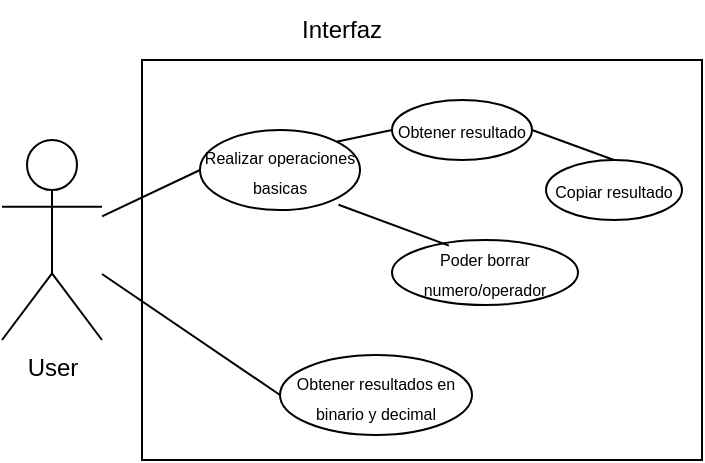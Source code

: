<mxfile version="26.2.13">
  <diagram name="Página-1" id="y5uLng2kR1ERyr-JflfZ">
    <mxGraphModel dx="416" dy="230" grid="1" gridSize="10" guides="1" tooltips="1" connect="1" arrows="1" fold="1" page="1" pageScale="1" pageWidth="827" pageHeight="1169" math="0" shadow="0">
      <root>
        <mxCell id="0" />
        <mxCell id="1" parent="0" />
        <mxCell id="jgDu9cqlPAwIU_Qhh47--1" value="User" style="shape=umlActor;verticalLabelPosition=bottom;verticalAlign=top;html=1;outlineConnect=0;" vertex="1" parent="1">
          <mxGeometry x="170" y="200" width="50" height="100" as="geometry" />
        </mxCell>
        <mxCell id="jgDu9cqlPAwIU_Qhh47--2" value="" style="rounded=0;whiteSpace=wrap;html=1;movable=0;resizable=0;rotatable=0;deletable=0;editable=0;locked=1;connectable=0;" vertex="1" parent="1">
          <mxGeometry x="240" y="160" width="280" height="200" as="geometry" />
        </mxCell>
        <mxCell id="jgDu9cqlPAwIU_Qhh47--3" value="Interfaz" style="text;html=1;align=center;verticalAlign=middle;whiteSpace=wrap;rounded=0;" vertex="1" parent="1">
          <mxGeometry x="300" y="130" width="80" height="30" as="geometry" />
        </mxCell>
        <mxCell id="jgDu9cqlPAwIU_Qhh47--4" value="&lt;font style=&quot;font-size: 8px;&quot;&gt;Realizar operaciones basicas&lt;/font&gt;" style="ellipse;whiteSpace=wrap;html=1;" vertex="1" parent="1">
          <mxGeometry x="269" y="195" width="80" height="40" as="geometry" />
        </mxCell>
        <mxCell id="jgDu9cqlPAwIU_Qhh47--5" value="&lt;font style=&quot;font-size: 8px;&quot;&gt;Poder borrar numero/operador&lt;/font&gt;" style="ellipse;whiteSpace=wrap;html=1;" vertex="1" parent="1">
          <mxGeometry x="365" y="250" width="93" height="32.5" as="geometry" />
        </mxCell>
        <mxCell id="jgDu9cqlPAwIU_Qhh47--7" value="&lt;font style=&quot;font-size: 8px;&quot;&gt;Obtener resultados en binario y decimal&lt;/font&gt;" style="ellipse;whiteSpace=wrap;html=1;" vertex="1" parent="1">
          <mxGeometry x="309" y="307.5" width="96" height="40" as="geometry" />
        </mxCell>
        <mxCell id="jgDu9cqlPAwIU_Qhh47--8" value="" style="endArrow=none;html=1;rounded=0;entryX=0;entryY=0.5;entryDx=0;entryDy=0;" edge="1" parent="1" source="jgDu9cqlPAwIU_Qhh47--1" target="jgDu9cqlPAwIU_Qhh47--4">
          <mxGeometry width="50" height="50" relative="1" as="geometry">
            <mxPoint x="250" y="280" as="sourcePoint" />
            <mxPoint x="300" y="230" as="targetPoint" />
          </mxGeometry>
        </mxCell>
        <mxCell id="jgDu9cqlPAwIU_Qhh47--11" value="" style="endArrow=none;html=1;rounded=0;entryX=0;entryY=0.5;entryDx=0;entryDy=0;" edge="1" parent="1" source="jgDu9cqlPAwIU_Qhh47--1" target="jgDu9cqlPAwIU_Qhh47--7">
          <mxGeometry width="50" height="50" relative="1" as="geometry">
            <mxPoint x="230" y="260" as="sourcePoint" />
            <mxPoint x="304" y="260" as="targetPoint" />
          </mxGeometry>
        </mxCell>
        <mxCell id="jgDu9cqlPAwIU_Qhh47--12" value="&lt;font style=&quot;font-size: 8px;&quot;&gt;Copiar resultado&lt;/font&gt;" style="ellipse;whiteSpace=wrap;html=1;" vertex="1" parent="1">
          <mxGeometry x="442" y="210" width="68" height="30" as="geometry" />
        </mxCell>
        <mxCell id="jgDu9cqlPAwIU_Qhh47--14" value="" style="endArrow=none;html=1;rounded=0;entryX=1;entryY=0;entryDx=0;entryDy=0;exitX=0;exitY=0.5;exitDx=0;exitDy=0;" edge="1" parent="1" source="jgDu9cqlPAwIU_Qhh47--16" target="jgDu9cqlPAwIU_Qhh47--4">
          <mxGeometry width="50" height="50" relative="1" as="geometry">
            <mxPoint x="319" y="257.5" as="sourcePoint" />
            <mxPoint x="369" y="207.5" as="targetPoint" />
          </mxGeometry>
        </mxCell>
        <mxCell id="jgDu9cqlPAwIU_Qhh47--15" value="" style="endArrow=none;html=1;rounded=0;entryX=0.866;entryY=0.935;entryDx=0;entryDy=0;entryPerimeter=0;exitX=0.306;exitY=0.087;exitDx=0;exitDy=0;exitPerimeter=0;" edge="1" parent="1" source="jgDu9cqlPAwIU_Qhh47--5" target="jgDu9cqlPAwIU_Qhh47--4">
          <mxGeometry width="50" height="50" relative="1" as="geometry">
            <mxPoint x="319" y="257.5" as="sourcePoint" />
            <mxPoint x="369" y="207.5" as="targetPoint" />
          </mxGeometry>
        </mxCell>
        <mxCell id="jgDu9cqlPAwIU_Qhh47--16" value="&lt;font style=&quot;font-size: 8px;&quot;&gt;Obtener resultado&lt;/font&gt;" style="ellipse;whiteSpace=wrap;html=1;" vertex="1" parent="1">
          <mxGeometry x="365" y="180" width="70" height="30" as="geometry" />
        </mxCell>
        <mxCell id="jgDu9cqlPAwIU_Qhh47--17" value="" style="endArrow=none;html=1;rounded=0;entryX=1;entryY=0.5;entryDx=0;entryDy=0;exitX=0.5;exitY=0;exitDx=0;exitDy=0;" edge="1" parent="1" source="jgDu9cqlPAwIU_Qhh47--12" target="jgDu9cqlPAwIU_Qhh47--16">
          <mxGeometry width="50" height="50" relative="1" as="geometry">
            <mxPoint x="319" y="287.5" as="sourcePoint" />
            <mxPoint x="369" y="237.5" as="targetPoint" />
          </mxGeometry>
        </mxCell>
      </root>
    </mxGraphModel>
  </diagram>
</mxfile>
